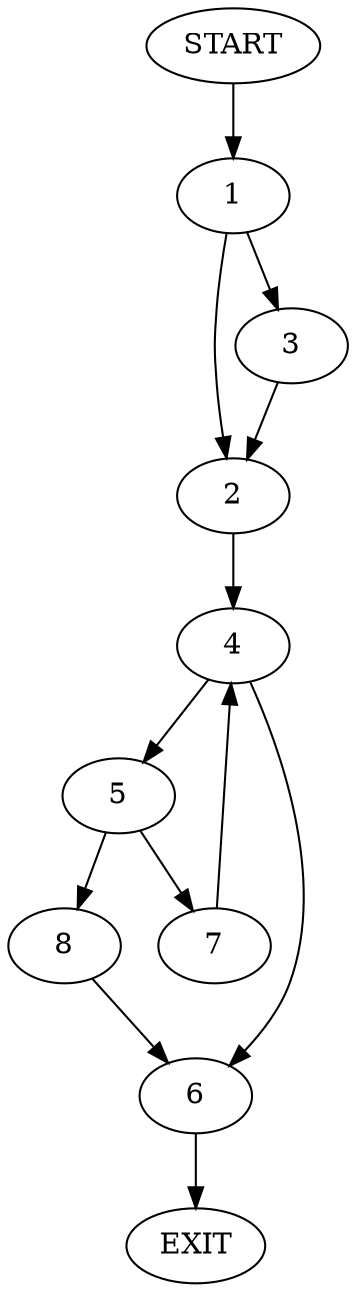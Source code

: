 digraph {
0 [label="START"]
9 [label="EXIT"]
0 -> 1
1 -> 2
1 -> 3
3 -> 2
2 -> 4
4 -> 5
4 -> 6
6 -> 9
5 -> 7
5 -> 8
7 -> 4
8 -> 6
}

